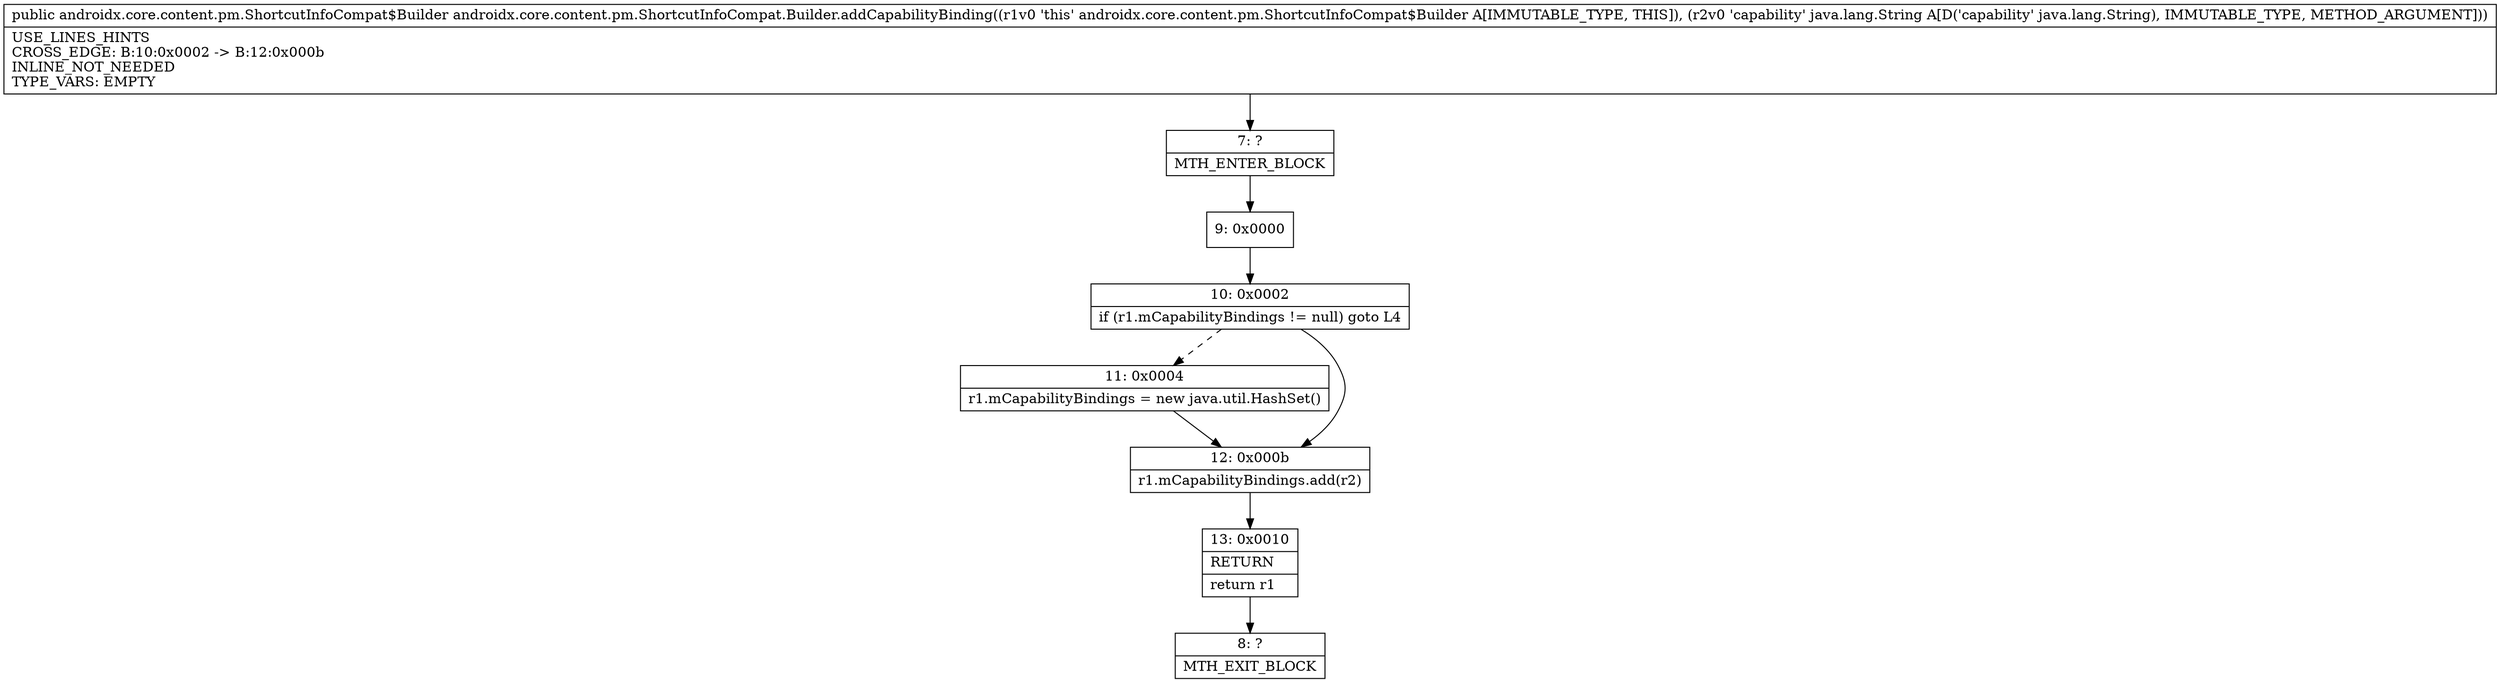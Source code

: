 digraph "CFG forandroidx.core.content.pm.ShortcutInfoCompat.Builder.addCapabilityBinding(Ljava\/lang\/String;)Landroidx\/core\/content\/pm\/ShortcutInfoCompat$Builder;" {
Node_7 [shape=record,label="{7\:\ ?|MTH_ENTER_BLOCK\l}"];
Node_9 [shape=record,label="{9\:\ 0x0000}"];
Node_10 [shape=record,label="{10\:\ 0x0002|if (r1.mCapabilityBindings != null) goto L4\l}"];
Node_11 [shape=record,label="{11\:\ 0x0004|r1.mCapabilityBindings = new java.util.HashSet()\l}"];
Node_12 [shape=record,label="{12\:\ 0x000b|r1.mCapabilityBindings.add(r2)\l}"];
Node_13 [shape=record,label="{13\:\ 0x0010|RETURN\l|return r1\l}"];
Node_8 [shape=record,label="{8\:\ ?|MTH_EXIT_BLOCK\l}"];
MethodNode[shape=record,label="{public androidx.core.content.pm.ShortcutInfoCompat$Builder androidx.core.content.pm.ShortcutInfoCompat.Builder.addCapabilityBinding((r1v0 'this' androidx.core.content.pm.ShortcutInfoCompat$Builder A[IMMUTABLE_TYPE, THIS]), (r2v0 'capability' java.lang.String A[D('capability' java.lang.String), IMMUTABLE_TYPE, METHOD_ARGUMENT]))  | USE_LINES_HINTS\lCROSS_EDGE: B:10:0x0002 \-\> B:12:0x000b\lINLINE_NOT_NEEDED\lTYPE_VARS: EMPTY\l}"];
MethodNode -> Node_7;Node_7 -> Node_9;
Node_9 -> Node_10;
Node_10 -> Node_11[style=dashed];
Node_10 -> Node_12;
Node_11 -> Node_12;
Node_12 -> Node_13;
Node_13 -> Node_8;
}

